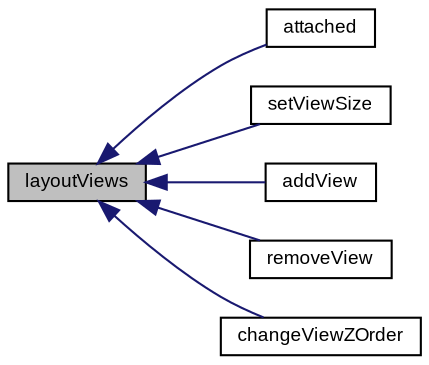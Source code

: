 digraph "layoutViews"
{
  bgcolor="transparent";
  edge [fontname="Arial",fontsize="9",labelfontname="Arial",labelfontsize="9"];
  node [fontname="Arial",fontsize="9",shape=record];
  rankdir="LR";
  Node1 [label="layoutViews",height=0.2,width=0.4,color="black", fillcolor="grey75", style="filled" fontcolor="black"];
  Node1 -> Node2 [dir="back",color="midnightblue",fontsize="9",style="solid",fontname="Arial"];
  Node2 [label="attached",height=0.2,width=0.4,color="black",URL="$class_v_s_t_g_u_i_1_1_c_auto_layout_container_view.html#a80b16ccff7902bff173730d061e83c0b",tooltip="view is attached to a parent view "];
  Node1 -> Node3 [dir="back",color="midnightblue",fontsize="9",style="solid",fontname="Arial"];
  Node3 [label="setViewSize",height=0.2,width=0.4,color="black",URL="$class_v_s_t_g_u_i_1_1_c_auto_layout_container_view.html#ada1ffb857aa147620f2d01522b37569d",tooltip="set views size "];
  Node1 -> Node4 [dir="back",color="midnightblue",fontsize="9",style="solid",fontname="Arial"];
  Node4 [label="addView",height=0.2,width=0.4,color="black",URL="$class_v_s_t_g_u_i_1_1_c_auto_layout_container_view.html#a5bf9c24c3fa1c7b4596596d29e0cc4ae",tooltip="add a child view "];
  Node1 -> Node5 [dir="back",color="midnightblue",fontsize="9",style="solid",fontname="Arial"];
  Node5 [label="removeView",height=0.2,width=0.4,color="black",URL="$class_v_s_t_g_u_i_1_1_c_auto_layout_container_view.html#a0a4c38fc43ad87d5ef21f0e7361d4f25",tooltip="remove a child view "];
  Node1 -> Node6 [dir="back",color="midnightblue",fontsize="9",style="solid",fontname="Arial"];
  Node6 [label="changeViewZOrder",height=0.2,width=0.4,color="black",URL="$class_v_s_t_g_u_i_1_1_c_auto_layout_container_view.html#a50a1bd3ed0f31aaef74b686b0089ba44",tooltip="change view z order position "];
}
